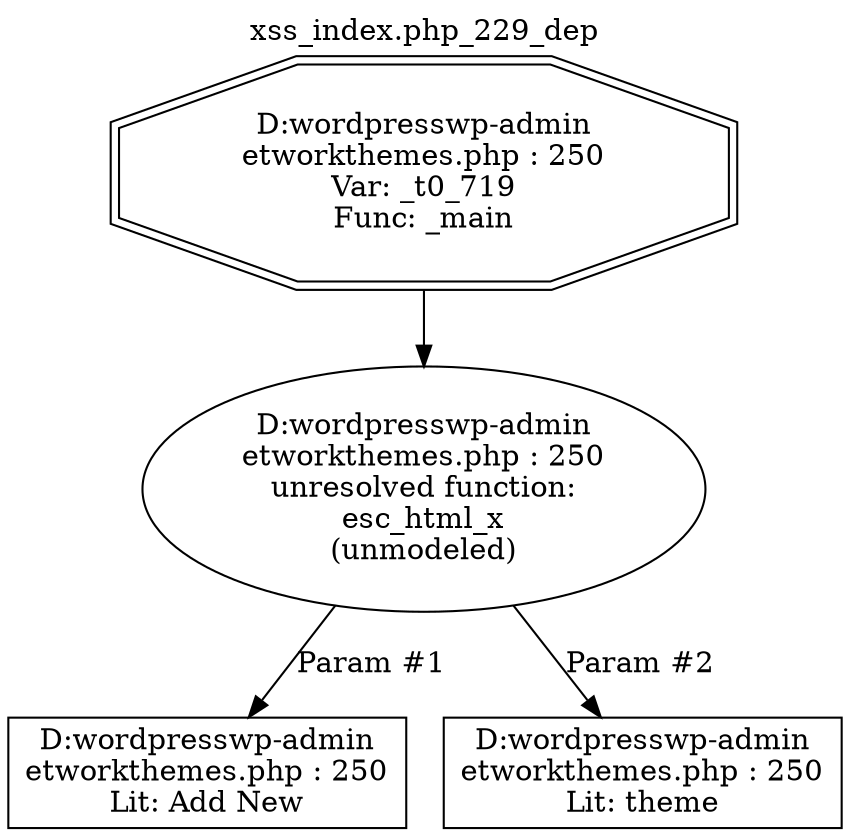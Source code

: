 digraph cfg {
  label="xss_index.php_229_dep";
  labelloc=t;
  n1 [shape=doubleoctagon, label="D:\wordpress\wp-admin\network\themes.php : 250\nVar: _t0_719\nFunc: _main\n"];
  n2 [shape=ellipse, label="D:\wordpress\wp-admin\network\themes.php : 250\nunresolved function:\nesc_html_x\n(unmodeled)\n"];
  n3 [shape=box, label="D:\wordpress\wp-admin\network\themes.php : 250\nLit: Add New\n"];
  n4 [shape=box, label="D:\wordpress\wp-admin\network\themes.php : 250\nLit: theme\n"];
  n1 -> n2;
  n2 -> n3[label="Param #1"];
  n2 -> n4[label="Param #2"];
}

